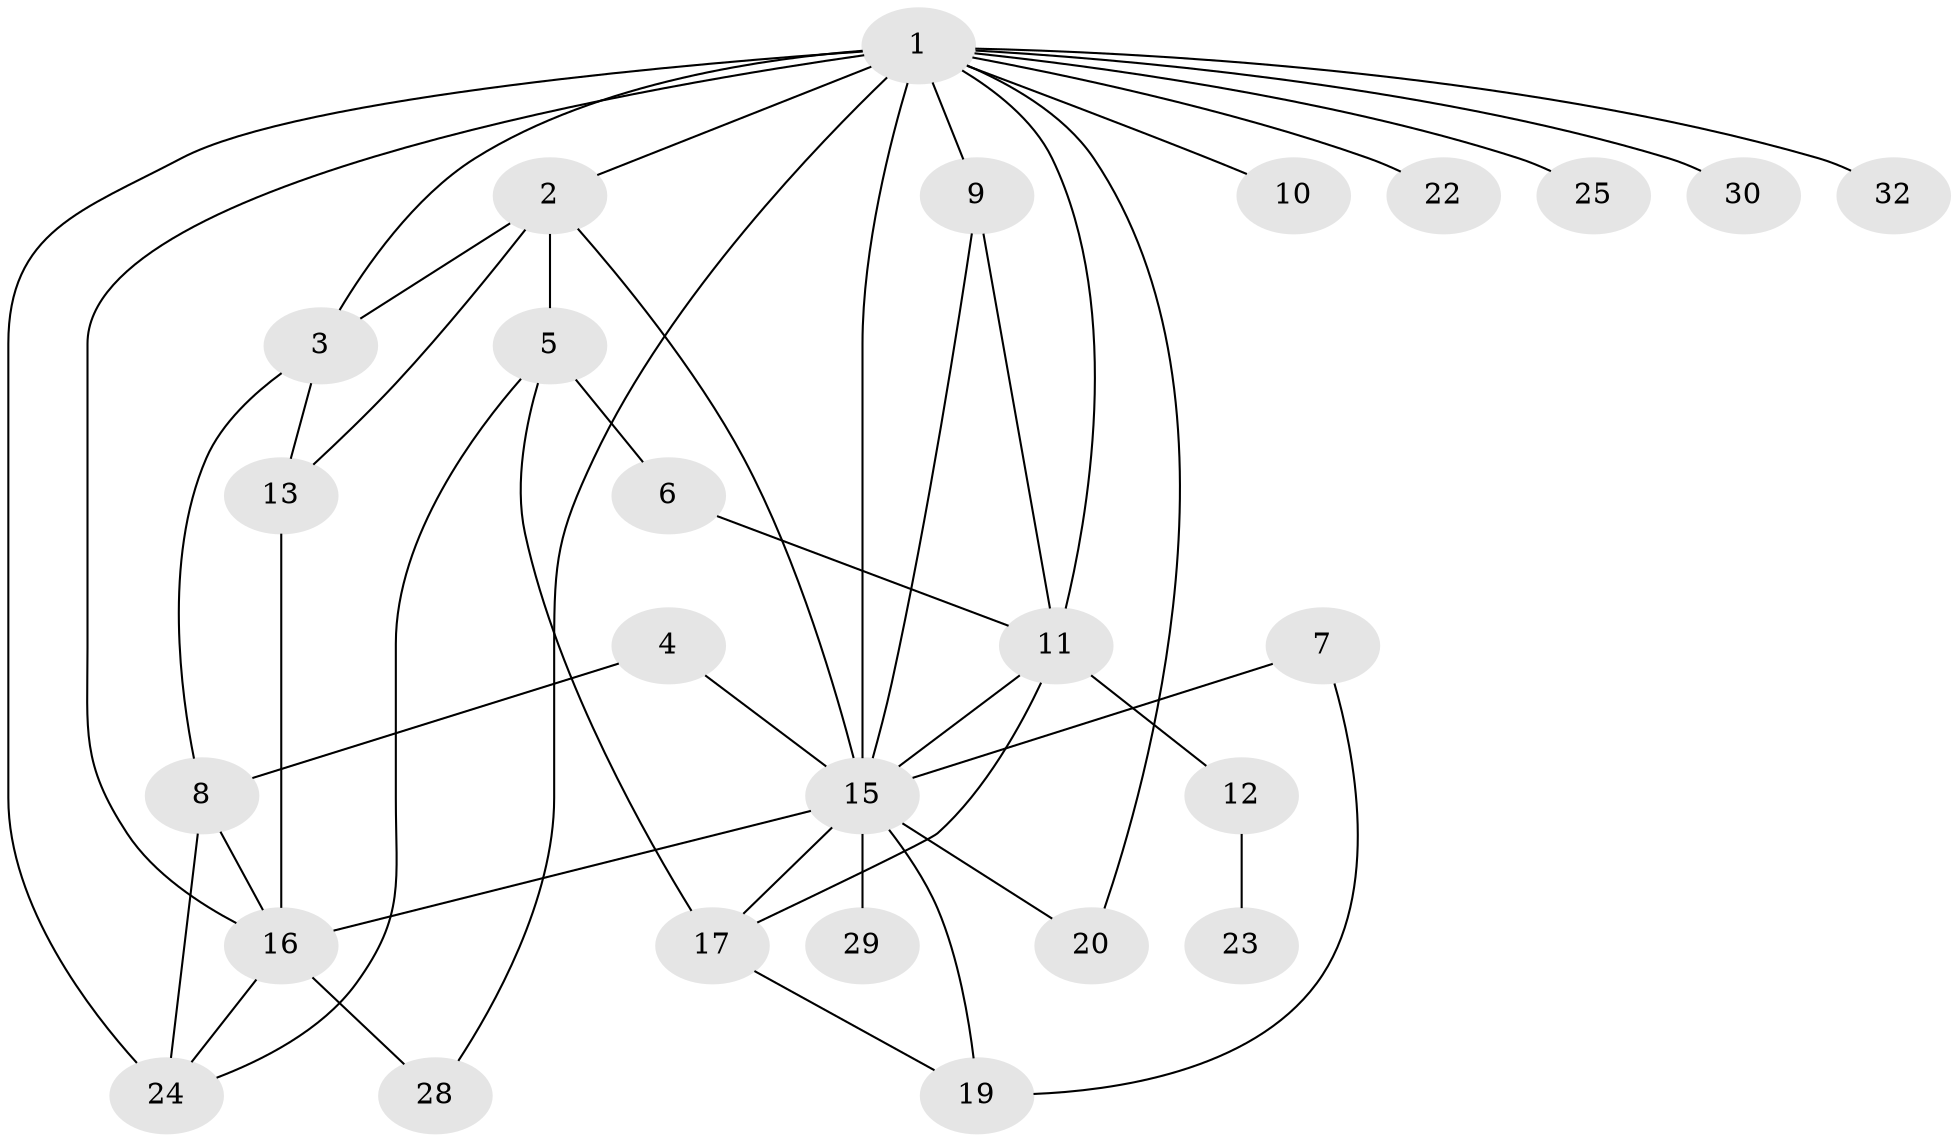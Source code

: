 // original degree distribution, {3: 0.16981132075471697, 4: 0.16981132075471697, 1: 0.20754716981132076, 2: 0.2830188679245283, 0: 0.04716981132075472, 5: 0.0660377358490566, 6: 0.03773584905660377, 7: 0.009433962264150943, 8: 0.009433962264150943}
// Generated by graph-tools (version 1.1) at 2025/48/03/04/25 22:48:21]
// undirected, 26 vertices, 45 edges
graph export_dot {
  node [color=gray90,style=filled];
  1;
  2;
  3;
  4;
  5;
  6;
  7;
  8;
  9;
  10;
  11;
  12;
  13;
  15;
  16;
  17;
  19;
  20;
  22;
  23;
  24;
  25;
  28;
  29;
  30;
  32;
  1 -- 2 [weight=2.0];
  1 -- 3 [weight=2.0];
  1 -- 9 [weight=5.0];
  1 -- 10 [weight=1.0];
  1 -- 11 [weight=1.0];
  1 -- 15 [weight=3.0];
  1 -- 16 [weight=1.0];
  1 -- 20 [weight=1.0];
  1 -- 22 [weight=1.0];
  1 -- 24 [weight=3.0];
  1 -- 25 [weight=1.0];
  1 -- 28 [weight=1.0];
  1 -- 30 [weight=1.0];
  1 -- 32 [weight=1.0];
  2 -- 3 [weight=2.0];
  2 -- 5 [weight=1.0];
  2 -- 13 [weight=1.0];
  2 -- 15 [weight=1.0];
  3 -- 8 [weight=1.0];
  3 -- 13 [weight=1.0];
  4 -- 8 [weight=1.0];
  4 -- 15 [weight=1.0];
  5 -- 6 [weight=1.0];
  5 -- 17 [weight=1.0];
  5 -- 24 [weight=2.0];
  6 -- 11 [weight=1.0];
  7 -- 15 [weight=1.0];
  7 -- 19 [weight=1.0];
  8 -- 16 [weight=2.0];
  8 -- 24 [weight=1.0];
  9 -- 11 [weight=1.0];
  9 -- 15 [weight=2.0];
  11 -- 12 [weight=2.0];
  11 -- 15 [weight=2.0];
  11 -- 17 [weight=1.0];
  12 -- 23 [weight=1.0];
  13 -- 16 [weight=1.0];
  15 -- 16 [weight=2.0];
  15 -- 17 [weight=1.0];
  15 -- 19 [weight=1.0];
  15 -- 20 [weight=1.0];
  15 -- 29 [weight=1.0];
  16 -- 24 [weight=1.0];
  16 -- 28 [weight=1.0];
  17 -- 19 [weight=1.0];
}
